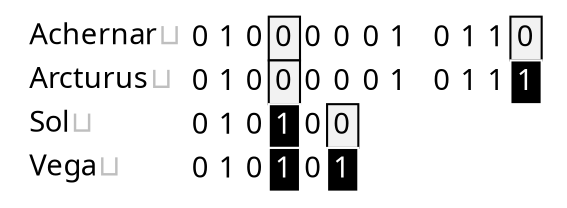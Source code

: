digraph {
	graph [truecolor=true, bgcolor=transparent, fontname=modern];
	node [shape=none, fontname=modern];
	tree0x100a04120branch0 [label = <
<table border="0" cellspacing="0">
	<tr>
		<td align="left" port="0">Achernar<font color="Grey75">⊔</font></td>
		<td>0</td>
		<td>1</td>
		<td>0</td>
		<td bgcolor="Grey95" border="1">0</td>
		<td>0</td>
		<td>0</td>
		<td>0</td>
		<td>1</td>
		<td>&nbsp;</td>
		<td>0</td>
		<td>1</td>
		<td>1</td>
		<td bgcolor="Grey95" border="1">0</td>
	</tr>
	<tr>
		<td align="left" port="1">Arcturus<font color="Grey75">⊔</font></td>
		<td>0</td>
		<td>1</td>
		<td>0</td>
		<td bgcolor="Grey95" border="1">0</td>
		<td>0</td>
		<td>0</td>
		<td>0</td>
		<td>1</td>
		<td>&nbsp;</td>
		<td>0</td>
		<td>1</td>
		<td>1</td>
		<td bgcolor="Black" color="White" border="1"><font color="White">1</font></td>
	</tr>
	<tr>
		<td align="left" port="2">Sol<font color="Grey75">⊔</font></td>
		<td>0</td>
		<td>1</td>
		<td>0</td>
		<td bgcolor="Black" color="White" border="1"><font color="White">1</font></td>
		<td>0</td>
		<td bgcolor="Grey95" border="1">0</td>
	</tr>
	<tr>
		<td align="left" port="3">Vega<font color="Grey75">⊔</font></td>
		<td>0</td>
		<td>1</td>
		<td>0</td>
		<td bgcolor="Black" color="White" border="1"><font color="White">1</font></td>
		<td>0</td>
		<td bgcolor="Black" color="White" border="1"><font color="White">1</font></td>
	</tr>
</table>>];
}
